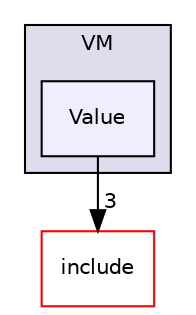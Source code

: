 digraph "C:/Users/folae/Documents/Code/Big-Projects/ArkScript/Ark/src/arkreactor/VM/Value" {
  compound=true
  node [ fontsize="10", fontname="Helvetica"];
  edge [ labelfontsize="10", labelfontname="Helvetica"];
  subgraph clusterdir_9600556d5cc28570e4ccd195a3befa41 {
    graph [ bgcolor="#ddddee", pencolor="black", label="VM" fontname="Helvetica", fontsize="10", URL="dir_9600556d5cc28570e4ccd195a3befa41.html"]
  dir_375ad7bfa85cc23425f660c16e8221c0 [shape=box, label="Value", style="filled", fillcolor="#eeeeff", pencolor="black", URL="dir_375ad7bfa85cc23425f660c16e8221c0.html"];
  }
  dir_d44c64559bbebec7f509842c48db8b23 [shape=box label="include" fillcolor="white" style="filled" color="red" URL="dir_d44c64559bbebec7f509842c48db8b23.html"];
  dir_375ad7bfa85cc23425f660c16e8221c0->dir_d44c64559bbebec7f509842c48db8b23 [headlabel="3", labeldistance=1.5 headhref="dir_000020_000000.html"];
}
